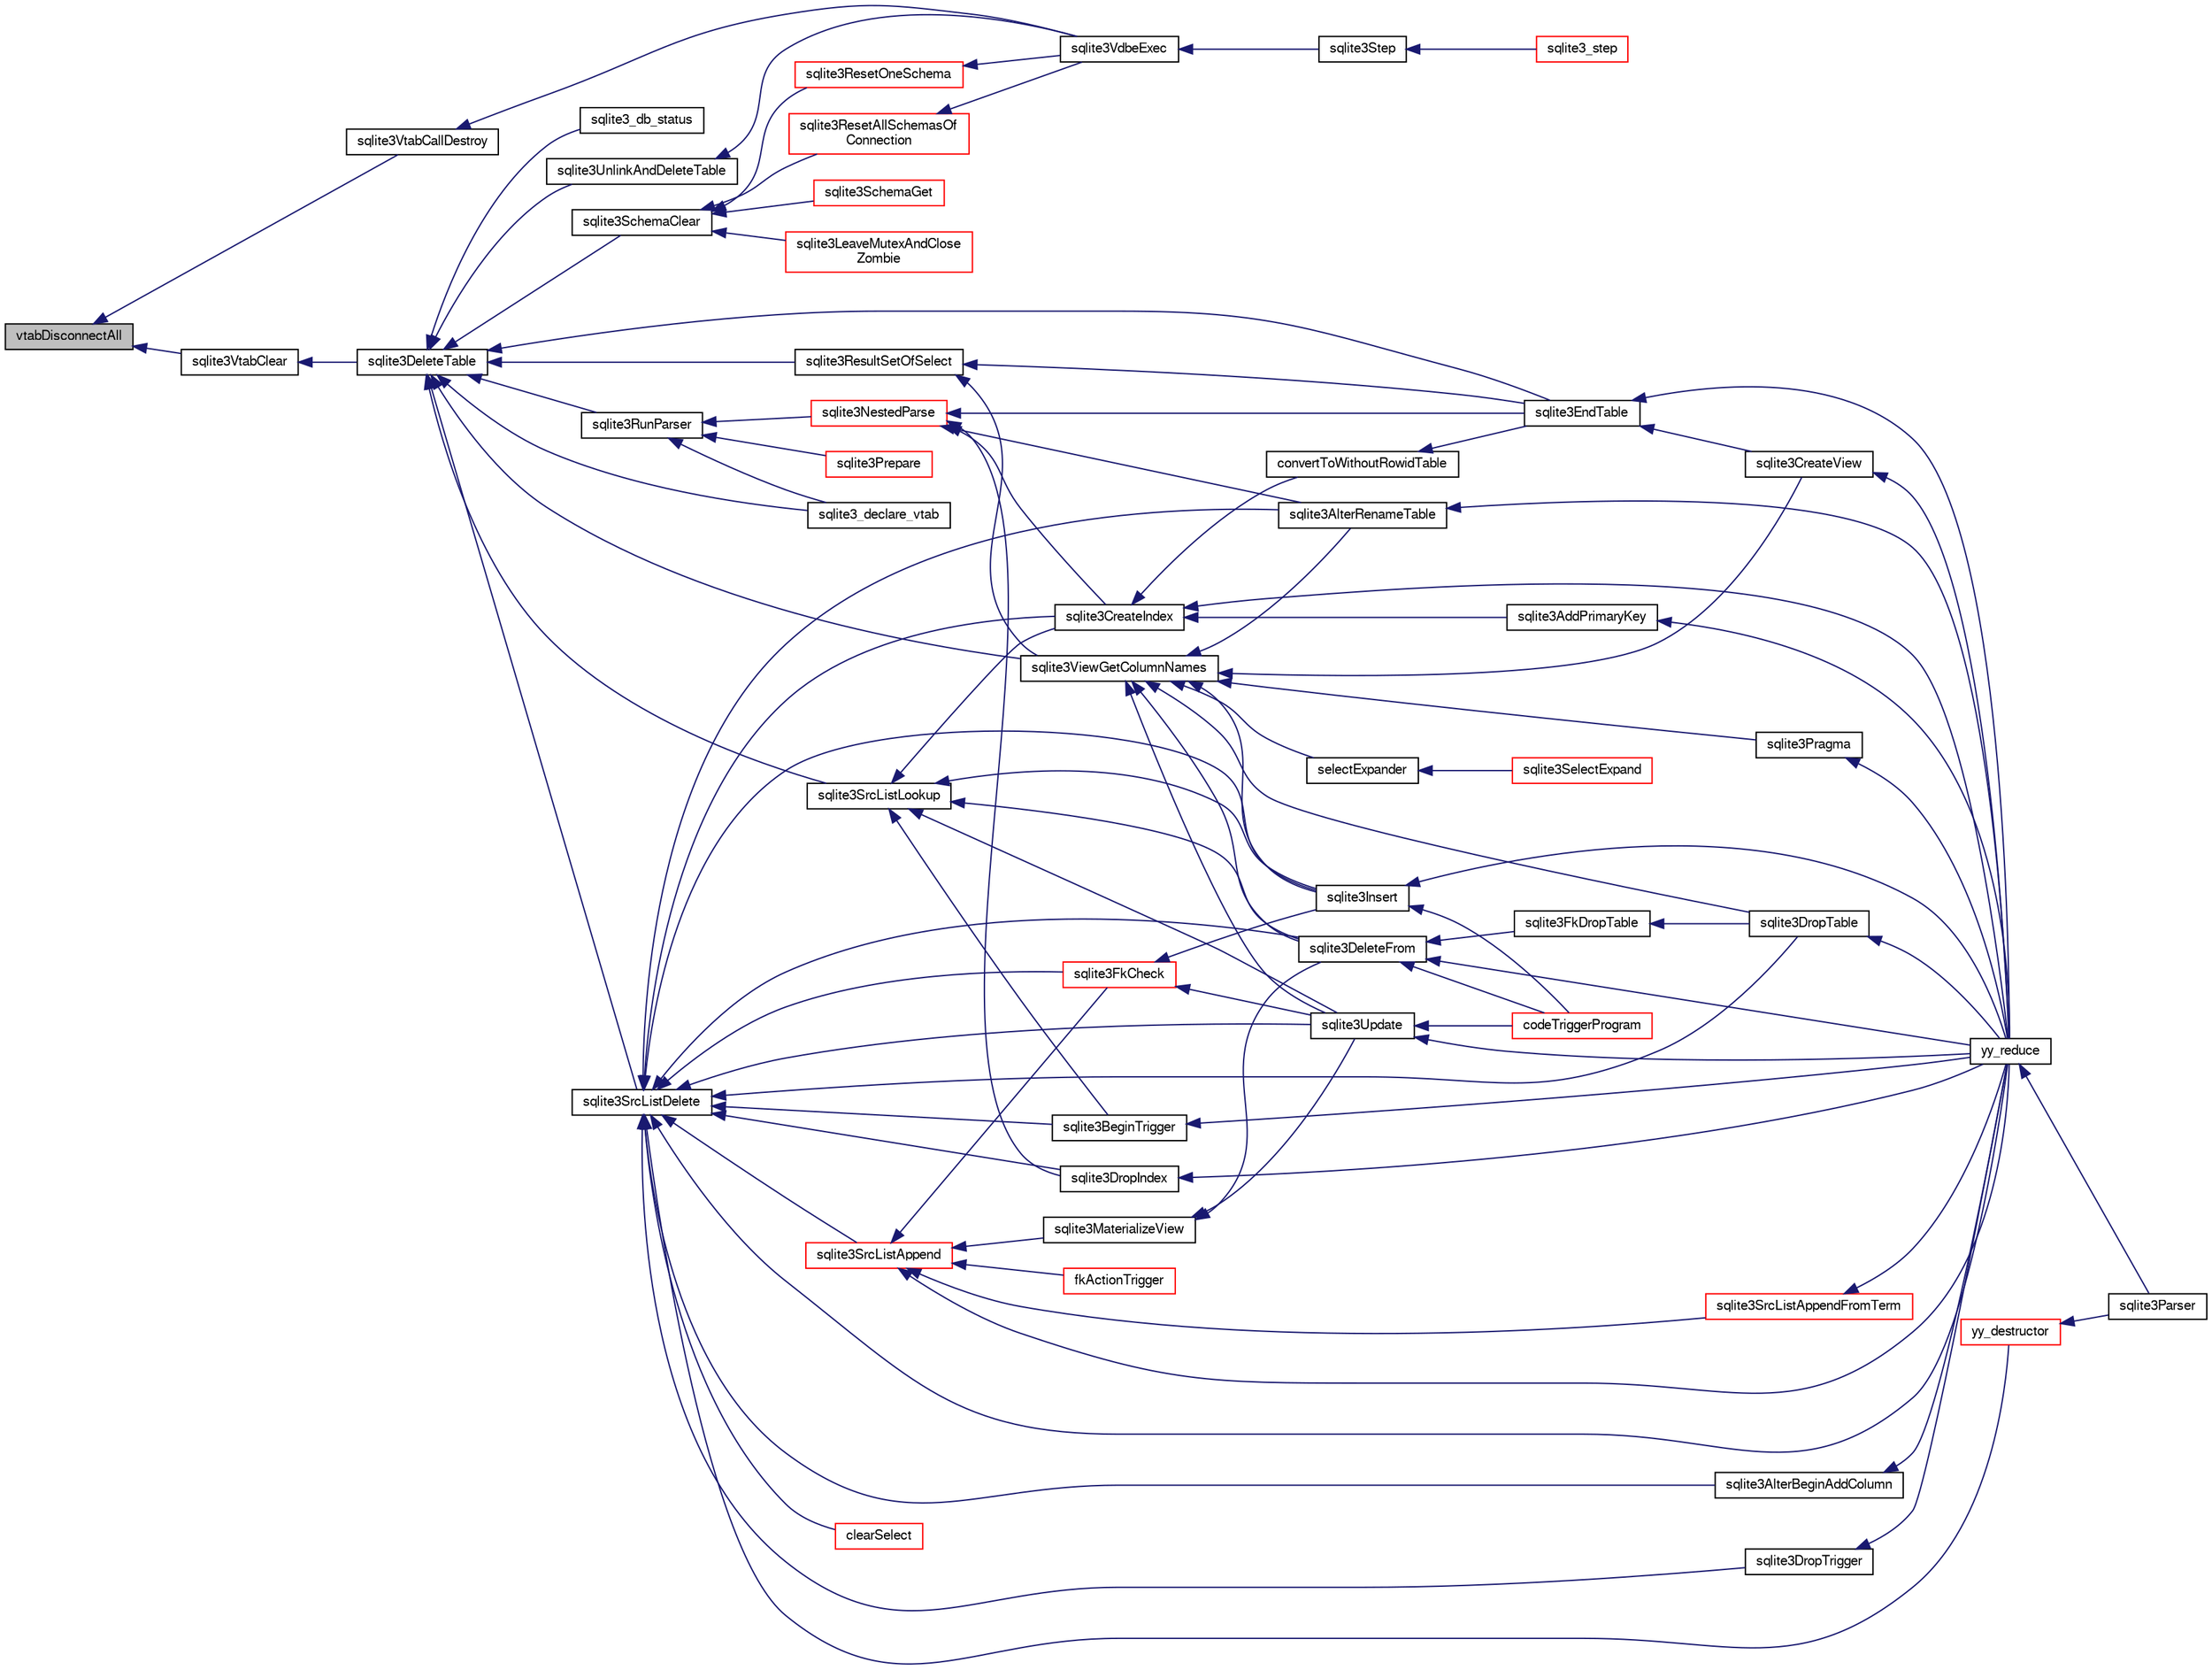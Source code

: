 digraph "vtabDisconnectAll"
{
  edge [fontname="FreeSans",fontsize="10",labelfontname="FreeSans",labelfontsize="10"];
  node [fontname="FreeSans",fontsize="10",shape=record];
  rankdir="LR";
  Node890989 [label="vtabDisconnectAll",height=0.2,width=0.4,color="black", fillcolor="grey75", style="filled", fontcolor="black"];
  Node890989 -> Node890990 [dir="back",color="midnightblue",fontsize="10",style="solid",fontname="FreeSans"];
  Node890990 [label="sqlite3VtabClear",height=0.2,width=0.4,color="black", fillcolor="white", style="filled",URL="$sqlite3_8c.html#a0690ffd2d2e58bd4ed1ce4f1e35c1ef1"];
  Node890990 -> Node890991 [dir="back",color="midnightblue",fontsize="10",style="solid",fontname="FreeSans"];
  Node890991 [label="sqlite3DeleteTable",height=0.2,width=0.4,color="black", fillcolor="white", style="filled",URL="$sqlite3_8c.html#a7fd3d507375a381a3807f92735318973"];
  Node890991 -> Node890992 [dir="back",color="midnightblue",fontsize="10",style="solid",fontname="FreeSans"];
  Node890992 [label="sqlite3_db_status",height=0.2,width=0.4,color="black", fillcolor="white", style="filled",URL="$sqlite3_8h.html#ab64e8333313ee2e44116842711818940"];
  Node890991 -> Node890993 [dir="back",color="midnightblue",fontsize="10",style="solid",fontname="FreeSans"];
  Node890993 [label="sqlite3UnlinkAndDeleteTable",height=0.2,width=0.4,color="black", fillcolor="white", style="filled",URL="$sqlite3_8c.html#a9733677716a49de464f86fff164e9a1b"];
  Node890993 -> Node890994 [dir="back",color="midnightblue",fontsize="10",style="solid",fontname="FreeSans"];
  Node890994 [label="sqlite3VdbeExec",height=0.2,width=0.4,color="black", fillcolor="white", style="filled",URL="$sqlite3_8c.html#a8ce40a614bdc56719c4d642b1e4dfb21"];
  Node890994 -> Node890995 [dir="back",color="midnightblue",fontsize="10",style="solid",fontname="FreeSans"];
  Node890995 [label="sqlite3Step",height=0.2,width=0.4,color="black", fillcolor="white", style="filled",URL="$sqlite3_8c.html#a3f2872e873e2758a4beedad1d5113554"];
  Node890995 -> Node890996 [dir="back",color="midnightblue",fontsize="10",style="solid",fontname="FreeSans"];
  Node890996 [label="sqlite3_step",height=0.2,width=0.4,color="red", fillcolor="white", style="filled",URL="$sqlite3_8h.html#ac1e491ce36b7471eb28387f7d3c74334"];
  Node890991 -> Node891036 [dir="back",color="midnightblue",fontsize="10",style="solid",fontname="FreeSans"];
  Node891036 [label="sqlite3EndTable",height=0.2,width=0.4,color="black", fillcolor="white", style="filled",URL="$sqlite3_8c.html#a7b5f2c66c0f0b6f819d970ca389768b0"];
  Node891036 -> Node891037 [dir="back",color="midnightblue",fontsize="10",style="solid",fontname="FreeSans"];
  Node891037 [label="sqlite3CreateView",height=0.2,width=0.4,color="black", fillcolor="white", style="filled",URL="$sqlite3_8c.html#a9d85cb00ff71dee5cd9a019503a6982e"];
  Node891037 -> Node891024 [dir="back",color="midnightblue",fontsize="10",style="solid",fontname="FreeSans"];
  Node891024 [label="yy_reduce",height=0.2,width=0.4,color="black", fillcolor="white", style="filled",URL="$sqlite3_8c.html#a7c419a9b25711c666a9a2449ef377f14"];
  Node891024 -> Node891025 [dir="back",color="midnightblue",fontsize="10",style="solid",fontname="FreeSans"];
  Node891025 [label="sqlite3Parser",height=0.2,width=0.4,color="black", fillcolor="white", style="filled",URL="$sqlite3_8c.html#a0327d71a5fabe0b6a343d78a2602e72a"];
  Node891036 -> Node891024 [dir="back",color="midnightblue",fontsize="10",style="solid",fontname="FreeSans"];
  Node890991 -> Node891071 [dir="back",color="midnightblue",fontsize="10",style="solid",fontname="FreeSans"];
  Node891071 [label="sqlite3ViewGetColumnNames",height=0.2,width=0.4,color="black", fillcolor="white", style="filled",URL="$sqlite3_8c.html#aebc7cd8d9e2bd174ae0a60363d3f6ce8"];
  Node891071 -> Node891030 [dir="back",color="midnightblue",fontsize="10",style="solid",fontname="FreeSans"];
  Node891030 [label="sqlite3AlterRenameTable",height=0.2,width=0.4,color="black", fillcolor="white", style="filled",URL="$sqlite3_8c.html#aa5cfdb507ff74e559f2efb0318c96d2c"];
  Node891030 -> Node891024 [dir="back",color="midnightblue",fontsize="10",style="solid",fontname="FreeSans"];
  Node891071 -> Node891037 [dir="back",color="midnightblue",fontsize="10",style="solid",fontname="FreeSans"];
  Node891071 -> Node891032 [dir="back",color="midnightblue",fontsize="10",style="solid",fontname="FreeSans"];
  Node891032 [label="sqlite3DropTable",height=0.2,width=0.4,color="black", fillcolor="white", style="filled",URL="$sqlite3_8c.html#a5534f77364b5568783c0e50db3c9defb"];
  Node891032 -> Node891024 [dir="back",color="midnightblue",fontsize="10",style="solid",fontname="FreeSans"];
  Node891071 -> Node891039 [dir="back",color="midnightblue",fontsize="10",style="solid",fontname="FreeSans"];
  Node891039 [label="sqlite3DeleteFrom",height=0.2,width=0.4,color="black", fillcolor="white", style="filled",URL="$sqlite3_8c.html#ab9b4b45349188b49eabb23f94608a091"];
  Node891039 -> Node891040 [dir="back",color="midnightblue",fontsize="10",style="solid",fontname="FreeSans"];
  Node891040 [label="sqlite3FkDropTable",height=0.2,width=0.4,color="black", fillcolor="white", style="filled",URL="$sqlite3_8c.html#a1218c6fc74e89152ceaa4760e82f5ef9"];
  Node891040 -> Node891032 [dir="back",color="midnightblue",fontsize="10",style="solid",fontname="FreeSans"];
  Node891039 -> Node891041 [dir="back",color="midnightblue",fontsize="10",style="solid",fontname="FreeSans"];
  Node891041 [label="codeTriggerProgram",height=0.2,width=0.4,color="red", fillcolor="white", style="filled",URL="$sqlite3_8c.html#a120801f59d9281d201d2ff4b2606836e"];
  Node891039 -> Node891024 [dir="back",color="midnightblue",fontsize="10",style="solid",fontname="FreeSans"];
  Node891071 -> Node891048 [dir="back",color="midnightblue",fontsize="10",style="solid",fontname="FreeSans"];
  Node891048 [label="sqlite3Insert",height=0.2,width=0.4,color="black", fillcolor="white", style="filled",URL="$sqlite3_8c.html#a5b17c9c2000bae6bdff8e6be48d7dc2b"];
  Node891048 -> Node891041 [dir="back",color="midnightblue",fontsize="10",style="solid",fontname="FreeSans"];
  Node891048 -> Node891024 [dir="back",color="midnightblue",fontsize="10",style="solid",fontname="FreeSans"];
  Node891071 -> Node891072 [dir="back",color="midnightblue",fontsize="10",style="solid",fontname="FreeSans"];
  Node891072 [label="sqlite3Pragma",height=0.2,width=0.4,color="black", fillcolor="white", style="filled",URL="$sqlite3_8c.html#a111391370f58f8e6a6eca51fd34d62ed"];
  Node891072 -> Node891024 [dir="back",color="midnightblue",fontsize="10",style="solid",fontname="FreeSans"];
  Node891071 -> Node891055 [dir="back",color="midnightblue",fontsize="10",style="solid",fontname="FreeSans"];
  Node891055 [label="selectExpander",height=0.2,width=0.4,color="black", fillcolor="white", style="filled",URL="$sqlite3_8c.html#abee977318fbf74531340c6e41b0ca953"];
  Node891055 -> Node891056 [dir="back",color="midnightblue",fontsize="10",style="solid",fontname="FreeSans"];
  Node891056 [label="sqlite3SelectExpand",height=0.2,width=0.4,color="red", fillcolor="white", style="filled",URL="$sqlite3_8c.html#ae55acd1d8219505e629c2148950fa3de"];
  Node891071 -> Node891049 [dir="back",color="midnightblue",fontsize="10",style="solid",fontname="FreeSans"];
  Node891049 [label="sqlite3Update",height=0.2,width=0.4,color="black", fillcolor="white", style="filled",URL="$sqlite3_8c.html#ac5aa67c46e8cc8174566fabe6809fafa"];
  Node891049 -> Node891041 [dir="back",color="midnightblue",fontsize="10",style="solid",fontname="FreeSans"];
  Node891049 -> Node891024 [dir="back",color="midnightblue",fontsize="10",style="solid",fontname="FreeSans"];
  Node890991 -> Node891133 [dir="back",color="midnightblue",fontsize="10",style="solid",fontname="FreeSans"];
  Node891133 [label="sqlite3SrcListDelete",height=0.2,width=0.4,color="black", fillcolor="white", style="filled",URL="$sqlite3_8c.html#acc250a3e5e7fd8889a16a9f28e3e7312"];
  Node891133 -> Node891030 [dir="back",color="midnightblue",fontsize="10",style="solid",fontname="FreeSans"];
  Node891133 -> Node891031 [dir="back",color="midnightblue",fontsize="10",style="solid",fontname="FreeSans"];
  Node891031 [label="sqlite3AlterBeginAddColumn",height=0.2,width=0.4,color="black", fillcolor="white", style="filled",URL="$sqlite3_8c.html#a884f7bc342f8753d938ae1f1b9157d2d"];
  Node891031 -> Node891024 [dir="back",color="midnightblue",fontsize="10",style="solid",fontname="FreeSans"];
  Node891133 -> Node891032 [dir="back",color="midnightblue",fontsize="10",style="solid",fontname="FreeSans"];
  Node891133 -> Node891033 [dir="back",color="midnightblue",fontsize="10",style="solid",fontname="FreeSans"];
  Node891033 [label="sqlite3CreateIndex",height=0.2,width=0.4,color="black", fillcolor="white", style="filled",URL="$sqlite3_8c.html#a8dbe5e590ab6c58a8c45f34f7c81e825"];
  Node891033 -> Node891034 [dir="back",color="midnightblue",fontsize="10",style="solid",fontname="FreeSans"];
  Node891034 [label="sqlite3AddPrimaryKey",height=0.2,width=0.4,color="black", fillcolor="white", style="filled",URL="$sqlite3_8c.html#af2b0672c3379d2a7d927d210ae0ade62"];
  Node891034 -> Node891024 [dir="back",color="midnightblue",fontsize="10",style="solid",fontname="FreeSans"];
  Node891033 -> Node891035 [dir="back",color="midnightblue",fontsize="10",style="solid",fontname="FreeSans"];
  Node891035 [label="convertToWithoutRowidTable",height=0.2,width=0.4,color="black", fillcolor="white", style="filled",URL="$sqlite3_8c.html#a0d41effc4e4a0ba740429a08f6747313"];
  Node891035 -> Node891036 [dir="back",color="midnightblue",fontsize="10",style="solid",fontname="FreeSans"];
  Node891033 -> Node891024 [dir="back",color="midnightblue",fontsize="10",style="solid",fontname="FreeSans"];
  Node891133 -> Node891118 [dir="back",color="midnightblue",fontsize="10",style="solid",fontname="FreeSans"];
  Node891118 [label="sqlite3DropIndex",height=0.2,width=0.4,color="black", fillcolor="white", style="filled",URL="$sqlite3_8c.html#a3ffd2536f34a0cf6d427710b06b71e83"];
  Node891118 -> Node891024 [dir="back",color="midnightblue",fontsize="10",style="solid",fontname="FreeSans"];
  Node891133 -> Node891134 [dir="back",color="midnightblue",fontsize="10",style="solid",fontname="FreeSans"];
  Node891134 [label="sqlite3SrcListAppend",height=0.2,width=0.4,color="red", fillcolor="white", style="filled",URL="$sqlite3_8c.html#a2d72a77bc508ef9a3e4a7f9af34d4fce"];
  Node891134 -> Node891135 [dir="back",color="midnightblue",fontsize="10",style="solid",fontname="FreeSans"];
  Node891135 [label="sqlite3SrcListAppendFromTerm",height=0.2,width=0.4,color="red", fillcolor="white", style="filled",URL="$sqlite3_8c.html#ac5a48dfc8b87c7d09fa9928e1cbda9bf"];
  Node891135 -> Node891024 [dir="back",color="midnightblue",fontsize="10",style="solid",fontname="FreeSans"];
  Node891134 -> Node891114 [dir="back",color="midnightblue",fontsize="10",style="solid",fontname="FreeSans"];
  Node891114 [label="sqlite3MaterializeView",height=0.2,width=0.4,color="black", fillcolor="white", style="filled",URL="$sqlite3_8c.html#a4557984b0b75f998fb0c3f231c9b1def"];
  Node891114 -> Node891039 [dir="back",color="midnightblue",fontsize="10",style="solid",fontname="FreeSans"];
  Node891114 -> Node891049 [dir="back",color="midnightblue",fontsize="10",style="solid",fontname="FreeSans"];
  Node891134 -> Node891068 [dir="back",color="midnightblue",fontsize="10",style="solid",fontname="FreeSans"];
  Node891068 [label="sqlite3FkCheck",height=0.2,width=0.4,color="red", fillcolor="white", style="filled",URL="$sqlite3_8c.html#aa38fb76c7d6f48f19772877a41703b92"];
  Node891068 -> Node891048 [dir="back",color="midnightblue",fontsize="10",style="solid",fontname="FreeSans"];
  Node891068 -> Node891049 [dir="back",color="midnightblue",fontsize="10",style="solid",fontname="FreeSans"];
  Node891134 -> Node891137 [dir="back",color="midnightblue",fontsize="10",style="solid",fontname="FreeSans"];
  Node891137 [label="fkActionTrigger",height=0.2,width=0.4,color="red", fillcolor="white", style="filled",URL="$sqlite3_8c.html#a45d66e3277860bacad58eb6296680c8e"];
  Node891134 -> Node891024 [dir="back",color="midnightblue",fontsize="10",style="solid",fontname="FreeSans"];
  Node891133 -> Node891039 [dir="back",color="midnightblue",fontsize="10",style="solid",fontname="FreeSans"];
  Node891133 -> Node891068 [dir="back",color="midnightblue",fontsize="10",style="solid",fontname="FreeSans"];
  Node891133 -> Node891048 [dir="back",color="midnightblue",fontsize="10",style="solid",fontname="FreeSans"];
  Node891133 -> Node891140 [dir="back",color="midnightblue",fontsize="10",style="solid",fontname="FreeSans"];
  Node891140 [label="clearSelect",height=0.2,width=0.4,color="red", fillcolor="white", style="filled",URL="$sqlite3_8c.html#ac083bac4f2f02c26aa02fc24ca8c2dd9"];
  Node891133 -> Node891052 [dir="back",color="midnightblue",fontsize="10",style="solid",fontname="FreeSans"];
  Node891052 [label="sqlite3BeginTrigger",height=0.2,width=0.4,color="black", fillcolor="white", style="filled",URL="$sqlite3_8c.html#ac20a731dbd52edec68a09962c7f39a4c"];
  Node891052 -> Node891024 [dir="back",color="midnightblue",fontsize="10",style="solid",fontname="FreeSans"];
  Node891133 -> Node891119 [dir="back",color="midnightblue",fontsize="10",style="solid",fontname="FreeSans"];
  Node891119 [label="sqlite3DropTrigger",height=0.2,width=0.4,color="black", fillcolor="white", style="filled",URL="$sqlite3_8c.html#affdf1dd65e331b06feaef6ff8636305f"];
  Node891119 -> Node891024 [dir="back",color="midnightblue",fontsize="10",style="solid",fontname="FreeSans"];
  Node891133 -> Node891049 [dir="back",color="midnightblue",fontsize="10",style="solid",fontname="FreeSans"];
  Node891133 -> Node891165 [dir="back",color="midnightblue",fontsize="10",style="solid",fontname="FreeSans"];
  Node891165 [label="yy_destructor",height=0.2,width=0.4,color="red", fillcolor="white", style="filled",URL="$sqlite3_8c.html#afca0f0d2a9c0e0ca0625382394fa060e"];
  Node891165 -> Node891025 [dir="back",color="midnightblue",fontsize="10",style="solid",fontname="FreeSans"];
  Node891133 -> Node891024 [dir="back",color="midnightblue",fontsize="10",style="solid",fontname="FreeSans"];
  Node890991 -> Node891200 [dir="back",color="midnightblue",fontsize="10",style="solid",fontname="FreeSans"];
  Node891200 [label="sqlite3SchemaClear",height=0.2,width=0.4,color="black", fillcolor="white", style="filled",URL="$sqlite3_8c.html#a927c603430267e42c56ab38ca221322a"];
  Node891200 -> Node891201 [dir="back",color="midnightblue",fontsize="10",style="solid",fontname="FreeSans"];
  Node891201 [label="sqlite3ResetOneSchema",height=0.2,width=0.4,color="red", fillcolor="white", style="filled",URL="$sqlite3_8c.html#aae32656cb46c5449ae7c53fc8aa27887"];
  Node891201 -> Node890994 [dir="back",color="midnightblue",fontsize="10",style="solid",fontname="FreeSans"];
  Node891200 -> Node891203 [dir="back",color="midnightblue",fontsize="10",style="solid",fontname="FreeSans"];
  Node891203 [label="sqlite3ResetAllSchemasOf\lConnection",height=0.2,width=0.4,color="red", fillcolor="white", style="filled",URL="$sqlite3_8c.html#a2fc0d7e9d7e688a2a81ea4775dd12e33"];
  Node891203 -> Node890994 [dir="back",color="midnightblue",fontsize="10",style="solid",fontname="FreeSans"];
  Node891200 -> Node891231 [dir="back",color="midnightblue",fontsize="10",style="solid",fontname="FreeSans"];
  Node891231 [label="sqlite3SchemaGet",height=0.2,width=0.4,color="red", fillcolor="white", style="filled",URL="$sqlite3_8c.html#aea657029436ec374cbd09f8cc2747169"];
  Node891200 -> Node891220 [dir="back",color="midnightblue",fontsize="10",style="solid",fontname="FreeSans"];
  Node891220 [label="sqlite3LeaveMutexAndClose\lZombie",height=0.2,width=0.4,color="red", fillcolor="white", style="filled",URL="$sqlite3_8c.html#afe3a37c29dcb0fe9fc15fe07a3976f59"];
  Node890991 -> Node891038 [dir="back",color="midnightblue",fontsize="10",style="solid",fontname="FreeSans"];
  Node891038 [label="sqlite3SrcListLookup",height=0.2,width=0.4,color="black", fillcolor="white", style="filled",URL="$sqlite3_8c.html#a6354fab5d5d3aa8a721e43d480c16701"];
  Node891038 -> Node891033 [dir="back",color="midnightblue",fontsize="10",style="solid",fontname="FreeSans"];
  Node891038 -> Node891039 [dir="back",color="midnightblue",fontsize="10",style="solid",fontname="FreeSans"];
  Node891038 -> Node891048 [dir="back",color="midnightblue",fontsize="10",style="solid",fontname="FreeSans"];
  Node891038 -> Node891052 [dir="back",color="midnightblue",fontsize="10",style="solid",fontname="FreeSans"];
  Node891038 -> Node891049 [dir="back",color="midnightblue",fontsize="10",style="solid",fontname="FreeSans"];
  Node890991 -> Node891070 [dir="back",color="midnightblue",fontsize="10",style="solid",fontname="FreeSans"];
  Node891070 [label="sqlite3ResultSetOfSelect",height=0.2,width=0.4,color="black", fillcolor="white", style="filled",URL="$sqlite3_8c.html#ade35a86757654a36498d74152aa2fda8"];
  Node891070 -> Node891036 [dir="back",color="midnightblue",fontsize="10",style="solid",fontname="FreeSans"];
  Node891070 -> Node891071 [dir="back",color="midnightblue",fontsize="10",style="solid",fontname="FreeSans"];
  Node890991 -> Node891189 [dir="back",color="midnightblue",fontsize="10",style="solid",fontname="FreeSans"];
  Node891189 [label="sqlite3_declare_vtab",height=0.2,width=0.4,color="black", fillcolor="white", style="filled",URL="$sqlite3_8h.html#a65393c41da76ae1470a7c7f4b4aca600"];
  Node890991 -> Node891168 [dir="back",color="midnightblue",fontsize="10",style="solid",fontname="FreeSans"];
  Node891168 [label="sqlite3RunParser",height=0.2,width=0.4,color="black", fillcolor="white", style="filled",URL="$sqlite3_8c.html#a174f16a9adcc64bf971bae4a5ffa3488"];
  Node891168 -> Node891169 [dir="back",color="midnightblue",fontsize="10",style="solid",fontname="FreeSans"];
  Node891169 [label="sqlite3NestedParse",height=0.2,width=0.4,color="red", fillcolor="white", style="filled",URL="$sqlite3_8c.html#ae78bd6187a28892732af5428ec15b03f"];
  Node891169 -> Node891030 [dir="back",color="midnightblue",fontsize="10",style="solid",fontname="FreeSans"];
  Node891169 -> Node891036 [dir="back",color="midnightblue",fontsize="10",style="solid",fontname="FreeSans"];
  Node891169 -> Node891033 [dir="back",color="midnightblue",fontsize="10",style="solid",fontname="FreeSans"];
  Node891169 -> Node891118 [dir="back",color="midnightblue",fontsize="10",style="solid",fontname="FreeSans"];
  Node891168 -> Node891180 [dir="back",color="midnightblue",fontsize="10",style="solid",fontname="FreeSans"];
  Node891180 [label="sqlite3Prepare",height=0.2,width=0.4,color="red", fillcolor="white", style="filled",URL="$sqlite3_8c.html#acb25890858d0bf4b12eb7aae569f0c7b"];
  Node891168 -> Node891189 [dir="back",color="midnightblue",fontsize="10",style="solid",fontname="FreeSans"];
  Node890989 -> Node891252 [dir="back",color="midnightblue",fontsize="10",style="solid",fontname="FreeSans"];
  Node891252 [label="sqlite3VtabCallDestroy",height=0.2,width=0.4,color="black", fillcolor="white", style="filled",URL="$sqlite3_8c.html#a4e4b63fbee70eb546889a86f2efa014a"];
  Node891252 -> Node890994 [dir="back",color="midnightblue",fontsize="10",style="solid",fontname="FreeSans"];
}
